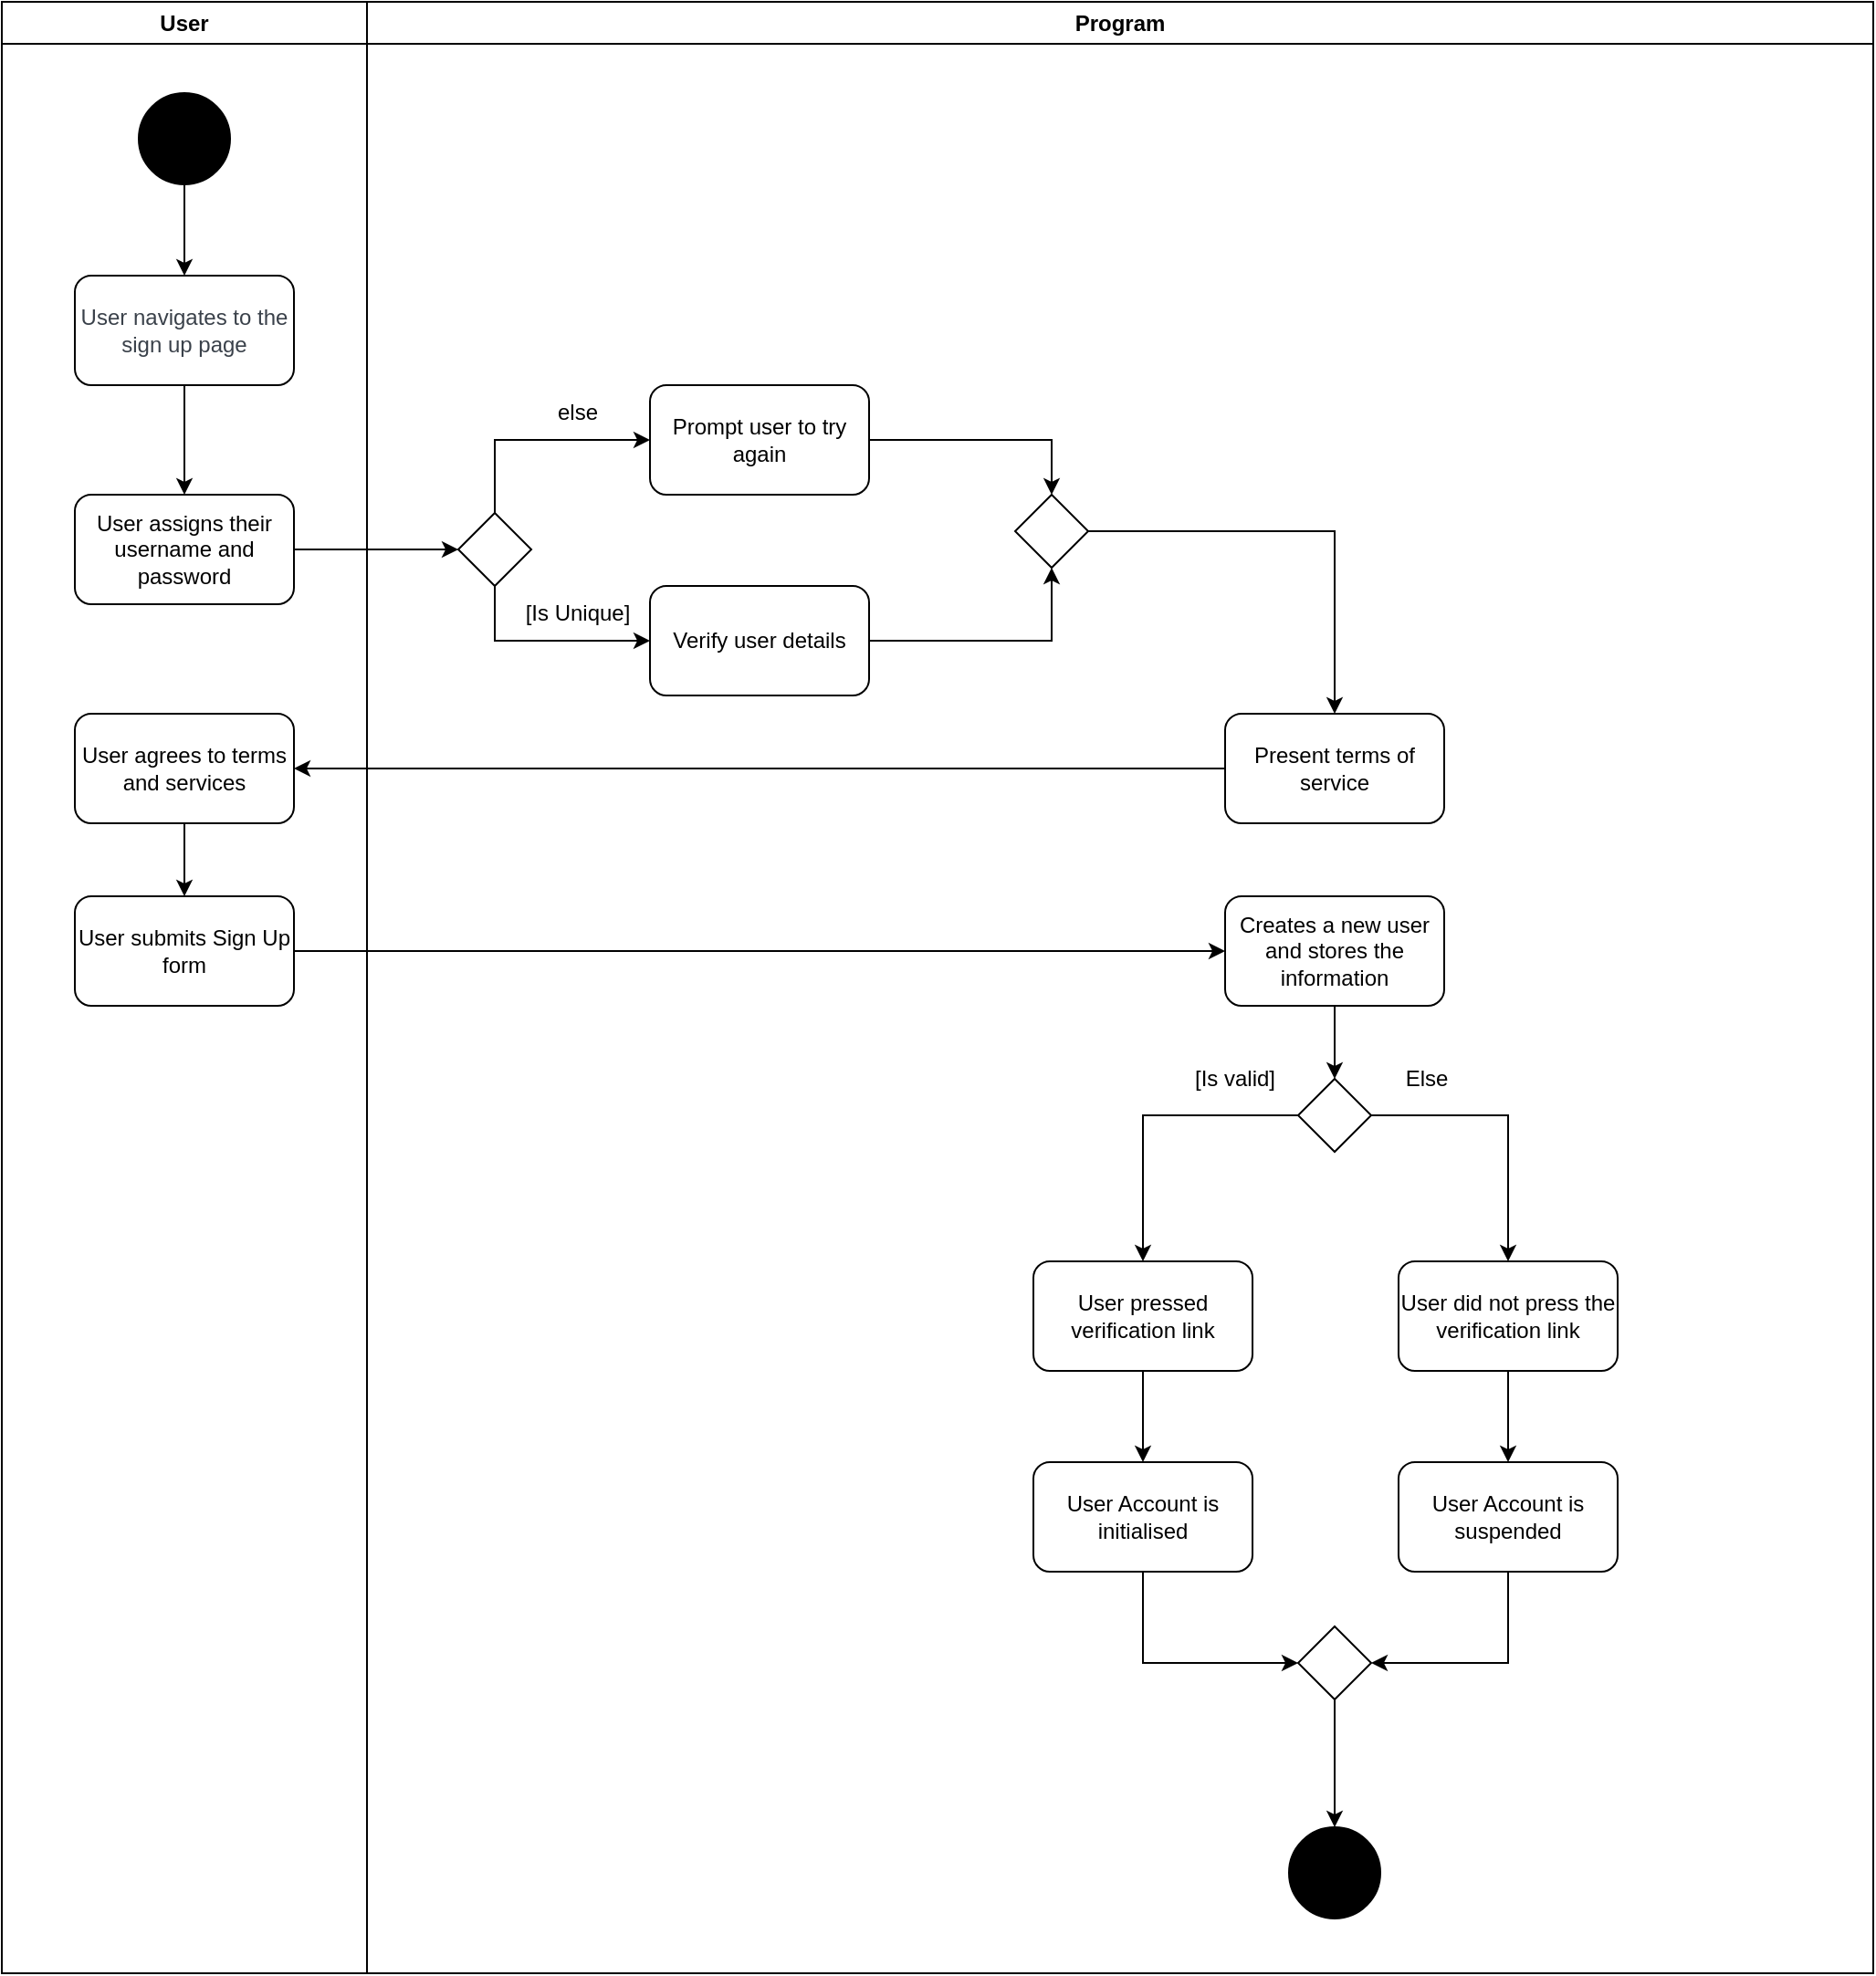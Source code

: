 <mxfile version="24.4.4" type="device">
  <diagram name="Page-1" id="mfnypvU7JTdG7bWMHGOg">
    <mxGraphModel dx="1674" dy="738" grid="1" gridSize="10" guides="1" tooltips="1" connect="1" arrows="1" fold="1" page="1" pageScale="1" pageWidth="827" pageHeight="1169" math="0" shadow="0">
      <root>
        <mxCell id="0" />
        <mxCell id="1" parent="0" />
        <mxCell id="zPg9-DdeoBqVfjQdLSbW-1" value="User" style="swimlane;whiteSpace=wrap;html=1;" vertex="1" parent="1">
          <mxGeometry x="85" y="10" width="200" height="1080" as="geometry" />
        </mxCell>
        <mxCell id="zPg9-DdeoBqVfjQdLSbW-2" value="" style="edgeStyle=orthogonalEdgeStyle;rounded=0;orthogonalLoop=1;jettySize=auto;html=1;" edge="1" parent="zPg9-DdeoBqVfjQdLSbW-1" source="zPg9-DdeoBqVfjQdLSbW-3" target="zPg9-DdeoBqVfjQdLSbW-6">
          <mxGeometry relative="1" as="geometry" />
        </mxCell>
        <mxCell id="zPg9-DdeoBqVfjQdLSbW-3" value="&lt;span data-lucid-content=&quot;{&amp;quot;t&amp;quot;:&amp;quot;User navigates to the sign up page&amp;quot;,&amp;quot;m&amp;quot;:[{&amp;quot;s&amp;quot;:0,&amp;quot;n&amp;quot;:&amp;quot;s&amp;quot;,&amp;quot;v&amp;quot;:22.222,&amp;quot;e&amp;quot;:34},{&amp;quot;s&amp;quot;:0,&amp;quot;n&amp;quot;:&amp;quot;fsp&amp;quot;,&amp;quot;v&amp;quot;:&amp;quot;ss_presetShapeStyle1_textStyle&amp;quot;,&amp;quot;e&amp;quot;:34},{&amp;quot;s&amp;quot;:0,&amp;quot;n&amp;quot;:&amp;quot;fsp2&amp;quot;,&amp;quot;v&amp;quot;:&amp;quot;ss_presetShapeStyle1_textStyle&amp;quot;,&amp;quot;e&amp;quot;:34}]}&quot; data-lucid-type=&quot;application/vnd.lucid.text&quot;&gt;&lt;span style=&quot;color: rgb(58, 65, 74);&quot;&gt;&lt;font style=&quot;font-size: 12px;&quot;&gt;User navigates to the sign up page&lt;/font&gt;&lt;/span&gt;&lt;/span&gt;" style="rounded=1;whiteSpace=wrap;html=1;" vertex="1" parent="zPg9-DdeoBqVfjQdLSbW-1">
          <mxGeometry x="40" y="150" width="120" height="60" as="geometry" />
        </mxCell>
        <mxCell id="zPg9-DdeoBqVfjQdLSbW-4" value="" style="edgeStyle=orthogonalEdgeStyle;rounded=0;orthogonalLoop=1;jettySize=auto;html=1;" edge="1" parent="zPg9-DdeoBqVfjQdLSbW-1" source="zPg9-DdeoBqVfjQdLSbW-5" target="zPg9-DdeoBqVfjQdLSbW-3">
          <mxGeometry relative="1" as="geometry" />
        </mxCell>
        <mxCell id="zPg9-DdeoBqVfjQdLSbW-5" value="" style="ellipse;whiteSpace=wrap;html=1;aspect=fixed;fillColor=#000000;" vertex="1" parent="zPg9-DdeoBqVfjQdLSbW-1">
          <mxGeometry x="75" y="50" width="50" height="50" as="geometry" />
        </mxCell>
        <mxCell id="zPg9-DdeoBqVfjQdLSbW-6" value="User assigns their username and password" style="rounded=1;whiteSpace=wrap;html=1;" vertex="1" parent="zPg9-DdeoBqVfjQdLSbW-1">
          <mxGeometry x="40" y="270" width="120" height="60" as="geometry" />
        </mxCell>
        <mxCell id="zPg9-DdeoBqVfjQdLSbW-7" value="" style="edgeStyle=orthogonalEdgeStyle;rounded=0;orthogonalLoop=1;jettySize=auto;html=1;" edge="1" parent="zPg9-DdeoBqVfjQdLSbW-1" source="zPg9-DdeoBqVfjQdLSbW-8" target="zPg9-DdeoBqVfjQdLSbW-9">
          <mxGeometry relative="1" as="geometry" />
        </mxCell>
        <mxCell id="zPg9-DdeoBqVfjQdLSbW-8" value="User agrees to terms and services" style="rounded=1;whiteSpace=wrap;html=1;" vertex="1" parent="zPg9-DdeoBqVfjQdLSbW-1">
          <mxGeometry x="40" y="390" width="120" height="60" as="geometry" />
        </mxCell>
        <mxCell id="zPg9-DdeoBqVfjQdLSbW-9" value="User submits Sign Up form" style="rounded=1;whiteSpace=wrap;html=1;" vertex="1" parent="zPg9-DdeoBqVfjQdLSbW-1">
          <mxGeometry x="40" y="490" width="120" height="60" as="geometry" />
        </mxCell>
        <mxCell id="zPg9-DdeoBqVfjQdLSbW-10" value="Program" style="swimlane;whiteSpace=wrap;html=1;" vertex="1" parent="1">
          <mxGeometry x="285" y="10" width="825" height="1080" as="geometry" />
        </mxCell>
        <mxCell id="zPg9-DdeoBqVfjQdLSbW-11" value="Present terms of service" style="rounded=1;whiteSpace=wrap;html=1;" vertex="1" parent="zPg9-DdeoBqVfjQdLSbW-10">
          <mxGeometry x="470" y="390" width="120" height="60" as="geometry" />
        </mxCell>
        <mxCell id="zPg9-DdeoBqVfjQdLSbW-12" style="edgeStyle=orthogonalEdgeStyle;rounded=0;orthogonalLoop=1;jettySize=auto;html=1;exitX=0.5;exitY=1;exitDx=0;exitDy=0;entryX=0.5;entryY=0;entryDx=0;entryDy=0;" edge="1" parent="zPg9-DdeoBqVfjQdLSbW-10" source="zPg9-DdeoBqVfjQdLSbW-13" target="zPg9-DdeoBqVfjQdLSbW-16">
          <mxGeometry relative="1" as="geometry" />
        </mxCell>
        <mxCell id="zPg9-DdeoBqVfjQdLSbW-13" value="Creates a new user and stores the information" style="rounded=1;whiteSpace=wrap;html=1;" vertex="1" parent="zPg9-DdeoBqVfjQdLSbW-10">
          <mxGeometry x="470" y="490" width="120" height="60" as="geometry" />
        </mxCell>
        <mxCell id="zPg9-DdeoBqVfjQdLSbW-14" style="edgeStyle=orthogonalEdgeStyle;rounded=0;orthogonalLoop=1;jettySize=auto;html=1;exitX=0;exitY=0.5;exitDx=0;exitDy=0;entryX=0.5;entryY=0;entryDx=0;entryDy=0;" edge="1" parent="zPg9-DdeoBqVfjQdLSbW-10" source="zPg9-DdeoBqVfjQdLSbW-16" target="zPg9-DdeoBqVfjQdLSbW-18">
          <mxGeometry relative="1" as="geometry" />
        </mxCell>
        <mxCell id="zPg9-DdeoBqVfjQdLSbW-15" style="edgeStyle=orthogonalEdgeStyle;rounded=0;orthogonalLoop=1;jettySize=auto;html=1;exitX=1;exitY=0.5;exitDx=0;exitDy=0;entryX=0.5;entryY=0;entryDx=0;entryDy=0;" edge="1" parent="zPg9-DdeoBqVfjQdLSbW-10" source="zPg9-DdeoBqVfjQdLSbW-16" target="zPg9-DdeoBqVfjQdLSbW-20">
          <mxGeometry relative="1" as="geometry" />
        </mxCell>
        <mxCell id="zPg9-DdeoBqVfjQdLSbW-16" value="" style="rhombus;whiteSpace=wrap;html=1;" vertex="1" parent="zPg9-DdeoBqVfjQdLSbW-10">
          <mxGeometry x="510" y="590" width="40" height="40" as="geometry" />
        </mxCell>
        <mxCell id="zPg9-DdeoBqVfjQdLSbW-17" value="" style="edgeStyle=orthogonalEdgeStyle;rounded=0;orthogonalLoop=1;jettySize=auto;html=1;" edge="1" parent="zPg9-DdeoBqVfjQdLSbW-10" source="zPg9-DdeoBqVfjQdLSbW-18" target="zPg9-DdeoBqVfjQdLSbW-24">
          <mxGeometry relative="1" as="geometry" />
        </mxCell>
        <mxCell id="zPg9-DdeoBqVfjQdLSbW-18" value="User pressed verification link" style="rounded=1;whiteSpace=wrap;html=1;" vertex="1" parent="zPg9-DdeoBqVfjQdLSbW-10">
          <mxGeometry x="365" y="690" width="120" height="60" as="geometry" />
        </mxCell>
        <mxCell id="zPg9-DdeoBqVfjQdLSbW-19" value="" style="edgeStyle=orthogonalEdgeStyle;rounded=0;orthogonalLoop=1;jettySize=auto;html=1;" edge="1" parent="zPg9-DdeoBqVfjQdLSbW-10" source="zPg9-DdeoBqVfjQdLSbW-20" target="zPg9-DdeoBqVfjQdLSbW-22">
          <mxGeometry relative="1" as="geometry" />
        </mxCell>
        <mxCell id="zPg9-DdeoBqVfjQdLSbW-20" value="User did not press the verification link" style="rounded=1;whiteSpace=wrap;html=1;" vertex="1" parent="zPg9-DdeoBqVfjQdLSbW-10">
          <mxGeometry x="565" y="690" width="120" height="60" as="geometry" />
        </mxCell>
        <mxCell id="zPg9-DdeoBqVfjQdLSbW-21" style="edgeStyle=orthogonalEdgeStyle;rounded=0;orthogonalLoop=1;jettySize=auto;html=1;exitX=0.5;exitY=1;exitDx=0;exitDy=0;entryX=1;entryY=0.5;entryDx=0;entryDy=0;" edge="1" parent="zPg9-DdeoBqVfjQdLSbW-10" source="zPg9-DdeoBqVfjQdLSbW-22" target="zPg9-DdeoBqVfjQdLSbW-26">
          <mxGeometry relative="1" as="geometry" />
        </mxCell>
        <mxCell id="zPg9-DdeoBqVfjQdLSbW-22" value="User Account is suspended" style="rounded=1;whiteSpace=wrap;html=1;" vertex="1" parent="zPg9-DdeoBqVfjQdLSbW-10">
          <mxGeometry x="565" y="800" width="120" height="60" as="geometry" />
        </mxCell>
        <mxCell id="zPg9-DdeoBqVfjQdLSbW-23" style="edgeStyle=orthogonalEdgeStyle;rounded=0;orthogonalLoop=1;jettySize=auto;html=1;exitX=0.5;exitY=1;exitDx=0;exitDy=0;entryX=0;entryY=0.5;entryDx=0;entryDy=0;" edge="1" parent="zPg9-DdeoBqVfjQdLSbW-10" source="zPg9-DdeoBqVfjQdLSbW-24" target="zPg9-DdeoBqVfjQdLSbW-26">
          <mxGeometry relative="1" as="geometry" />
        </mxCell>
        <mxCell id="zPg9-DdeoBqVfjQdLSbW-24" value="User Account is initialised" style="rounded=1;whiteSpace=wrap;html=1;" vertex="1" parent="zPg9-DdeoBqVfjQdLSbW-10">
          <mxGeometry x="365" y="800" width="120" height="60" as="geometry" />
        </mxCell>
        <mxCell id="zPg9-DdeoBqVfjQdLSbW-25" style="edgeStyle=orthogonalEdgeStyle;rounded=0;orthogonalLoop=1;jettySize=auto;html=1;exitX=0.5;exitY=1;exitDx=0;exitDy=0;entryX=0.5;entryY=0;entryDx=0;entryDy=0;" edge="1" parent="zPg9-DdeoBqVfjQdLSbW-10" source="zPg9-DdeoBqVfjQdLSbW-26" target="zPg9-DdeoBqVfjQdLSbW-27">
          <mxGeometry relative="1" as="geometry" />
        </mxCell>
        <mxCell id="zPg9-DdeoBqVfjQdLSbW-26" value="" style="rhombus;whiteSpace=wrap;html=1;" vertex="1" parent="zPg9-DdeoBqVfjQdLSbW-10">
          <mxGeometry x="510" y="890" width="40" height="40" as="geometry" />
        </mxCell>
        <mxCell id="zPg9-DdeoBqVfjQdLSbW-27" value="" style="ellipse;whiteSpace=wrap;html=1;aspect=fixed;fillColor=#000000;" vertex="1" parent="zPg9-DdeoBqVfjQdLSbW-10">
          <mxGeometry x="505" y="1000" width="50" height="50" as="geometry" />
        </mxCell>
        <mxCell id="zPg9-DdeoBqVfjQdLSbW-28" value="[Is valid]" style="text;html=1;align=center;verticalAlign=middle;resizable=0;points=[];autosize=1;strokeColor=none;fillColor=none;" vertex="1" parent="zPg9-DdeoBqVfjQdLSbW-10">
          <mxGeometry x="440" y="575" width="70" height="30" as="geometry" />
        </mxCell>
        <mxCell id="zPg9-DdeoBqVfjQdLSbW-29" value="Else" style="text;html=1;align=center;verticalAlign=middle;resizable=0;points=[];autosize=1;strokeColor=none;fillColor=none;" vertex="1" parent="zPg9-DdeoBqVfjQdLSbW-10">
          <mxGeometry x="555" y="575" width="50" height="30" as="geometry" />
        </mxCell>
        <mxCell id="zPg9-DdeoBqVfjQdLSbW-30" style="edgeStyle=orthogonalEdgeStyle;rounded=0;orthogonalLoop=1;jettySize=auto;html=1;exitX=0.5;exitY=0;exitDx=0;exitDy=0;entryX=0;entryY=0.5;entryDx=0;entryDy=0;" edge="1" parent="zPg9-DdeoBqVfjQdLSbW-10" source="zPg9-DdeoBqVfjQdLSbW-32" target="zPg9-DdeoBqVfjQdLSbW-35">
          <mxGeometry relative="1" as="geometry" />
        </mxCell>
        <mxCell id="zPg9-DdeoBqVfjQdLSbW-31" style="edgeStyle=orthogonalEdgeStyle;rounded=0;orthogonalLoop=1;jettySize=auto;html=1;exitX=0.5;exitY=1;exitDx=0;exitDy=0;entryX=0;entryY=0.5;entryDx=0;entryDy=0;" edge="1" parent="zPg9-DdeoBqVfjQdLSbW-10" source="zPg9-DdeoBqVfjQdLSbW-32" target="zPg9-DdeoBqVfjQdLSbW-40">
          <mxGeometry relative="1" as="geometry">
            <mxPoint x="70" y="370" as="targetPoint" />
          </mxGeometry>
        </mxCell>
        <mxCell id="zPg9-DdeoBqVfjQdLSbW-32" value="" style="rhombus;whiteSpace=wrap;html=1;" vertex="1" parent="zPg9-DdeoBqVfjQdLSbW-10">
          <mxGeometry x="50" y="280" width="40" height="40" as="geometry" />
        </mxCell>
        <mxCell id="zPg9-DdeoBqVfjQdLSbW-33" value="[Is Unique]" style="text;html=1;align=center;verticalAlign=middle;resizable=0;points=[];autosize=1;strokeColor=none;fillColor=none;" vertex="1" parent="zPg9-DdeoBqVfjQdLSbW-10">
          <mxGeometry x="75" y="320" width="80" height="30" as="geometry" />
        </mxCell>
        <mxCell id="zPg9-DdeoBqVfjQdLSbW-34" style="edgeStyle=orthogonalEdgeStyle;rounded=0;orthogonalLoop=1;jettySize=auto;html=1;exitX=1;exitY=0.5;exitDx=0;exitDy=0;entryX=0.5;entryY=0;entryDx=0;entryDy=0;" edge="1" parent="zPg9-DdeoBqVfjQdLSbW-10" source="zPg9-DdeoBqVfjQdLSbW-35" target="zPg9-DdeoBqVfjQdLSbW-38">
          <mxGeometry relative="1" as="geometry" />
        </mxCell>
        <mxCell id="zPg9-DdeoBqVfjQdLSbW-35" value="Prompt user to try again" style="rounded=1;whiteSpace=wrap;html=1;" vertex="1" parent="zPg9-DdeoBqVfjQdLSbW-10">
          <mxGeometry x="155" y="210" width="120" height="60" as="geometry" />
        </mxCell>
        <mxCell id="zPg9-DdeoBqVfjQdLSbW-36" value="else" style="text;html=1;align=center;verticalAlign=middle;resizable=0;points=[];autosize=1;strokeColor=none;fillColor=none;" vertex="1" parent="zPg9-DdeoBqVfjQdLSbW-10">
          <mxGeometry x="90" y="210" width="50" height="30" as="geometry" />
        </mxCell>
        <mxCell id="zPg9-DdeoBqVfjQdLSbW-37" style="edgeStyle=orthogonalEdgeStyle;rounded=0;orthogonalLoop=1;jettySize=auto;html=1;exitX=1;exitY=0.5;exitDx=0;exitDy=0;entryX=0.5;entryY=0;entryDx=0;entryDy=0;" edge="1" parent="zPg9-DdeoBqVfjQdLSbW-10" source="zPg9-DdeoBqVfjQdLSbW-38" target="zPg9-DdeoBqVfjQdLSbW-11">
          <mxGeometry relative="1" as="geometry">
            <mxPoint x="470" y="290" as="targetPoint" />
          </mxGeometry>
        </mxCell>
        <mxCell id="zPg9-DdeoBqVfjQdLSbW-38" value="" style="rhombus;whiteSpace=wrap;html=1;" vertex="1" parent="zPg9-DdeoBqVfjQdLSbW-10">
          <mxGeometry x="355" y="270" width="40" height="40" as="geometry" />
        </mxCell>
        <mxCell id="zPg9-DdeoBqVfjQdLSbW-39" style="edgeStyle=orthogonalEdgeStyle;rounded=0;orthogonalLoop=1;jettySize=auto;html=1;exitX=1;exitY=0.5;exitDx=0;exitDy=0;entryX=0.5;entryY=1;entryDx=0;entryDy=0;" edge="1" parent="zPg9-DdeoBqVfjQdLSbW-10" source="zPg9-DdeoBqVfjQdLSbW-40" target="zPg9-DdeoBqVfjQdLSbW-38">
          <mxGeometry relative="1" as="geometry" />
        </mxCell>
        <mxCell id="zPg9-DdeoBqVfjQdLSbW-40" value="Verify user details" style="rounded=1;whiteSpace=wrap;html=1;" vertex="1" parent="zPg9-DdeoBqVfjQdLSbW-10">
          <mxGeometry x="155" y="320" width="120" height="60" as="geometry" />
        </mxCell>
        <mxCell id="zPg9-DdeoBqVfjQdLSbW-41" style="edgeStyle=orthogonalEdgeStyle;rounded=0;orthogonalLoop=1;jettySize=auto;html=1;exitX=0;exitY=0.5;exitDx=0;exitDy=0;entryX=1;entryY=0.5;entryDx=0;entryDy=0;" edge="1" parent="1" source="zPg9-DdeoBqVfjQdLSbW-11" target="zPg9-DdeoBqVfjQdLSbW-8">
          <mxGeometry relative="1" as="geometry" />
        </mxCell>
        <mxCell id="zPg9-DdeoBqVfjQdLSbW-42" style="edgeStyle=orthogonalEdgeStyle;rounded=0;orthogonalLoop=1;jettySize=auto;html=1;exitX=1;exitY=0.5;exitDx=0;exitDy=0;" edge="1" parent="1" source="zPg9-DdeoBqVfjQdLSbW-9" target="zPg9-DdeoBqVfjQdLSbW-13">
          <mxGeometry relative="1" as="geometry" />
        </mxCell>
        <mxCell id="zPg9-DdeoBqVfjQdLSbW-43" style="edgeStyle=orthogonalEdgeStyle;rounded=0;orthogonalLoop=1;jettySize=auto;html=1;exitX=1;exitY=0.5;exitDx=0;exitDy=0;entryX=0;entryY=0.5;entryDx=0;entryDy=0;" edge="1" parent="1" source="zPg9-DdeoBqVfjQdLSbW-6" target="zPg9-DdeoBqVfjQdLSbW-32">
          <mxGeometry relative="1" as="geometry" />
        </mxCell>
      </root>
    </mxGraphModel>
  </diagram>
</mxfile>

